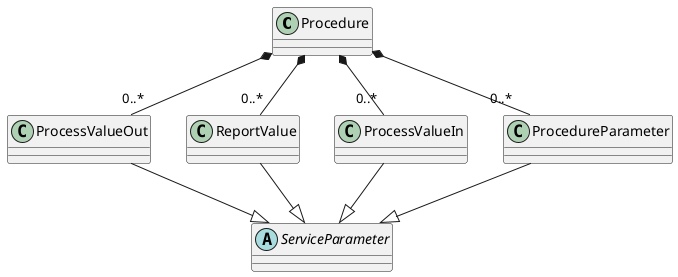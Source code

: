 @startuml
'https://plantuml.com/class-diagram

class Procedure

Procedure *-- "0..*" ProcedureParameter
Procedure *-- "0..*" ProcessValueIn
Procedure *-- "0..*" ReportValue
Procedure *-- "0..*" ProcessValueOut

abstract class ServiceParameter

ServiceParameter <|-up- ProcedureParameter
ServiceParameter <|-up- ProcessValueIn
ServiceParameter <|-up- ReportValue
ServiceParameter <|-up- ProcessValueOut
@enduml
